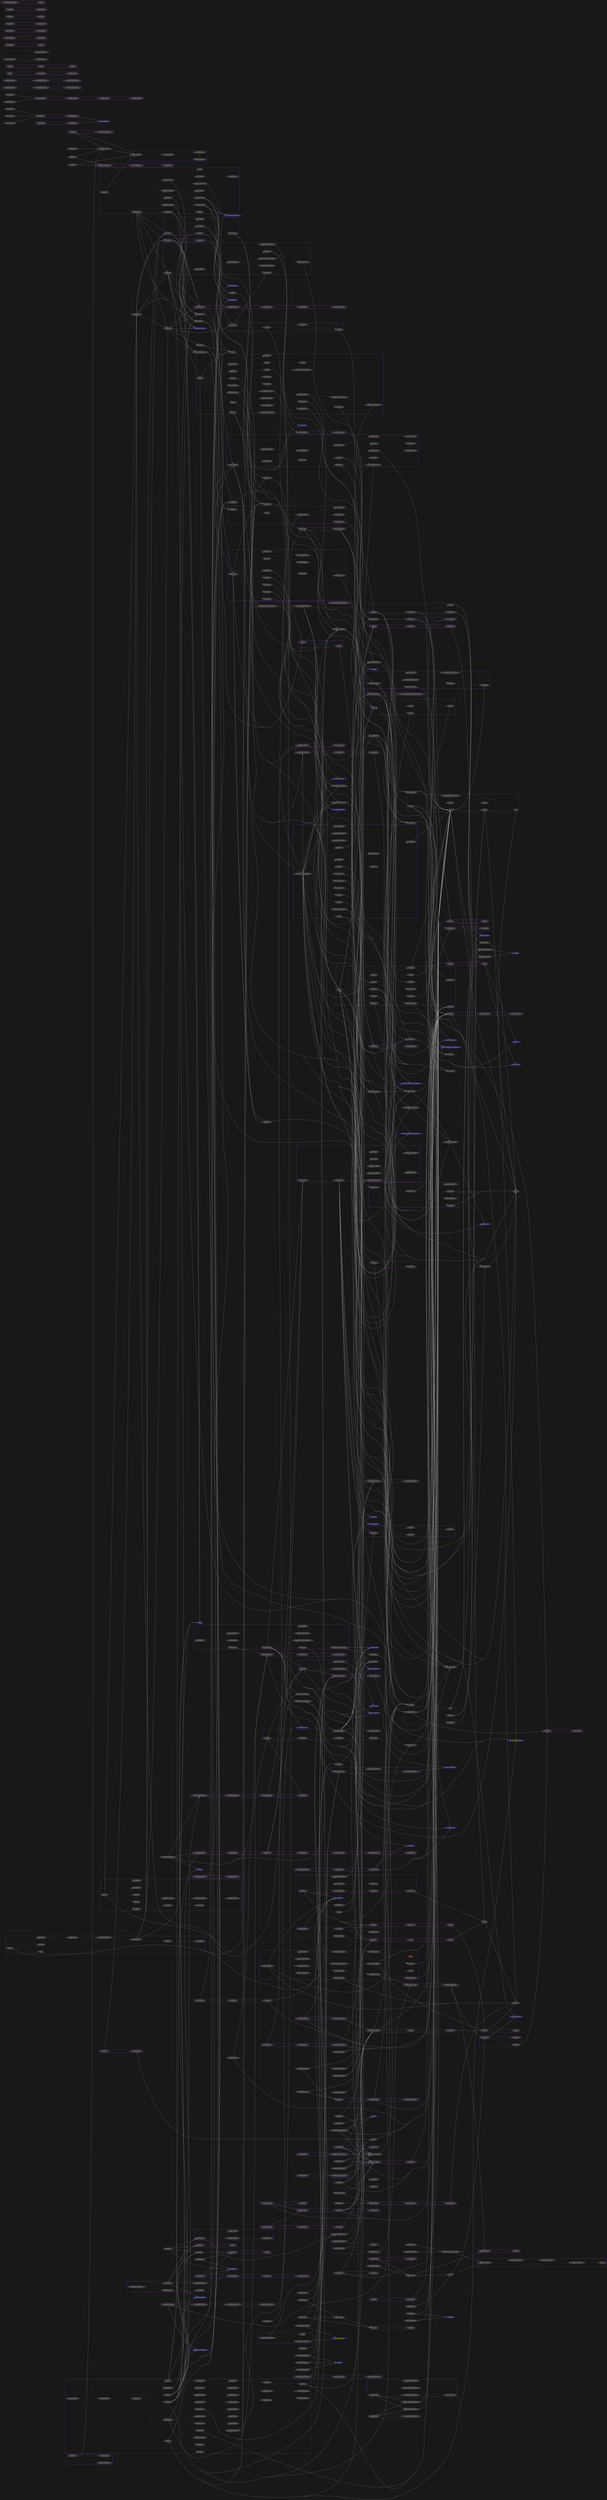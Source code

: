 digraph Grammar {

rankdir=LR
concentrate=true
pencolor=darkorchid4
penwidth=3
ranksep=3
nodesep=1
compound=true

bgcolor="#181818"

node [
  fontcolor = "#e6e6e6"
  style = filled
  color = "#e6e6e6"
  fillcolor = "#333333"
]

edge [
  color = "#e6e6e6"
  fontcolor = "#e6e6e6"
]

opt_utility_option_list -> utility_option_list
CallStmt -> func_application
CreateRoleStmt -> OptRoleList
AlterOptRoleList -> AlterOptRoleElem
CreateOptRoleElem -> AlterOptRoleElem
CreateUserStmt -> OptRoleList
AlterRoleSetStmt -> SetResetClause
CreateGroupStmt -> OptRoleList
AlterGroupStmt -> add_drop
VariableSetStmt -> set_rest
set_rest -> transaction_mode_list
set_rest -> set_rest_more
set_rest_more -> document_or_content
zone_value -> opt_interval
SetResetClause -> set_rest
SetResetClause -> VariableResetStmt
FunctionSetResetClause -> set_rest_more
FunctionSetResetClause -> VariableResetStmt
CheckPointStmt -> opt_utility_option_list
partition_cmd -> PartitionBoundSpec
alter_table_cmd -> columnDef
alter_table_cmd -> alter_column_default
alter_table_cmd -> a_expr
alter_table_cmd -> set_statistics_value
alter_table_cmd -> reloptions
alter_table_cmd -> column_storage
alter_table_cmd -> column_compression
alter_table_cmd -> generated_when
alter_table_cmd -> OptParenthesizedSeqOptList
alter_table_cmd -> opt_set_data
alter_table_cmd -> Typename
alter_table_cmd -> opt_collate_clause
alter_table_cmd -> alter_generic_options
alter_table_cmd -> TableConstraint
alter_table_cmd -> ConstraintAttributeSpec
alter_column_default -> a_expr
alter_using -> a_expr
opt_reloptions -> reloptions
reloption_elem -> def_arg
alter_identity_column_option -> SeqOptElem
alter_identity_column_option -> generated_when
PartitionBoundSpec -> expr_list
alter_type_cmd -> TableFuncElement
alter_type_cmd -> opt_set_data
alter_type_cmd -> Typename
alter_type_cmd -> opt_collate_clause
CopyStmt -> where_clause
CopyStmt -> PreparableStmt
CreateStmt -> OptTemp
CreateStmt -> OptTableElementList
CreateStmt -> OptInherit
CreateStmt -> table_access_method_clause
CreateStmt -> OptWith
CreateStmt -> OnCommitOption
CreateStmt -> OptTableSpace
CreateStmt -> OptTypedTableElementList
CreateStmt -> PartitionBoundSpec
TableElement -> columnDef
TableElement -> TableConstraint
TypedTableElement -> TableConstraint
columnDef -> Typename
columnDef -> create_generic_options
columnDef -> ColQualList
columnOptions -> ColQualList
opt_column_compression -> column_compression
opt_column_storage -> column_storage
ColConstraintElem -> opt_unique_null_treatment
ColConstraintElem -> opt_definition
ColConstraintElem -> OptConsTableSpace
ColConstraintElem -> a_expr
ColConstraintElem -> b_expr
ColConstraintElem -> generated_when
ColConstraintElem -> OptParenthesizedSeqOptList
ColConstraintElem -> key_match
ColConstraintElem -> key_actions
ConstraintElem -> a_expr
ConstraintElem -> ConstraintAttributeSpec
ConstraintElem -> opt_unique_null_treatment
ConstraintElem -> opt_definition
ConstraintElem -> OptConsTableSpace
ConstraintElem -> access_method_clause
ConstraintElem -> OptWhereClause
ConstraintElem -> key_match
ConstraintElem -> key_actions
DomainConstraintElem -> a_expr
DomainConstraintElem -> ConstraintAttributeSpec
ExclusionConstraintElem -> index_elem
OptWhereClause -> a_expr
part_elem -> opt_collate
part_elem -> func_expr_windowless
part_elem -> a_expr
OptWith -> reloptions
CreateStatsStmt -> from_list
stats_param -> func_expr_windowless
stats_param -> a_expr
AlterStatsStmt -> set_statistics_value
CreateAsStmt -> OptTemp
CreateAsStmt -> SelectStmt
create_as_target -> table_access_method_clause
create_as_target -> OptWith
create_as_target -> OnCommitOption
create_as_target -> OptTableSpace
CreateMatViewStmt -> SelectStmt
create_mv_target -> table_access_method_clause
create_mv_target -> opt_reloptions
create_mv_target -> OptTableSpace
CreateSeqStmt -> OptTemp
AlterSeqStmt -> SeqOptList
OptSeqOptList -> SeqOptList
OptParenthesizedSeqOptList -> SeqOptList
SeqOptList -> SeqOptElem
SeqOptElem -> SimpleTypename
CreatePLangStmt -> opt_or_replace
CreateTableSpaceStmt -> opt_reloptions
AlterExtensionContentsStmt -> add_drop
AlterExtensionContentsStmt -> aggregate_with_argtypes
AlterExtensionContentsStmt -> Typename
AlterExtensionContentsStmt -> function_with_argtypes
AlterExtensionContentsStmt -> operator_with_argtypes
CreateFdwStmt -> opt_fdw_options
CreateFdwStmt -> create_generic_options
opt_fdw_options -> fdw_options
AlterFdwStmt -> opt_fdw_options
AlterFdwStmt -> alter_generic_options
AlterFdwStmt -> fdw_options
generic_option_list -> generic_option_elem
alter_generic_option_elem -> generic_option_elem
CreateForeignServerStmt -> create_generic_options
opt_foreign_server_version -> foreign_server_version
AlterForeignServerStmt -> foreign_server_version
AlterForeignServerStmt -> alter_generic_options
CreateForeignTableStmt -> OptTableElementList
CreateForeignTableStmt -> OptInherit
CreateForeignTableStmt -> create_generic_options
CreateForeignTableStmt -> OptTypedTableElementList
CreateForeignTableStmt -> PartitionBoundSpec
ImportForeignSchemaStmt -> create_generic_options
CreateUserMappingStmt -> auth_ident
CreateUserMappingStmt -> create_generic_options
DropUserMappingStmt -> auth_ident
AlterUserMappingStmt -> auth_ident
AlterUserMappingStmt -> alter_generic_options
CreatePolicyStmt -> RowSecurityOptionalExpr
CreatePolicyStmt -> RowSecurityOptionalWithCheck
AlterPolicyStmt -> RowSecurityOptionalExpr
AlterPolicyStmt -> RowSecurityOptionalWithCheck
RowSecurityOptionalExpr -> a_expr
RowSecurityOptionalWithCheck -> a_expr
CreateTrigStmt -> opt_or_replace
CreateTrigStmt -> FUNCTION_or_PROCEDURE
CreateTrigStmt -> func_name
CreateTrigStmt -> ConstraintAttributeSpec
TriggerWhen -> a_expr
CreateEventTrigStmt -> FUNCTION_or_PROCEDURE
CreateEventTrigStmt -> func_name
CreateAssertionStmt -> a_expr
CreateAssertionStmt -> ConstraintAttributeSpec
DefineStmt -> opt_or_replace
DefineStmt -> func_name
DefineStmt -> aggr_args
DefineStmt -> definition
def_elem -> def_arg
def_arg -> func_type
old_aggr_elem -> def_arg
CreateOpClassStmt -> Typename
CreateOpClassStmt -> opclass_item_list
opclass_item -> operator_with_argtypes
opclass_item -> function_with_argtypes
opclass_item -> type_list
opclass_item -> Typename
AlterOpFamilyStmt -> opclass_item_list
opclass_drop -> type_list
type_name_list -> Typename
CommentStmt -> Typename
CommentStmt -> aggregate_with_argtypes
CommentStmt -> function_with_argtypes
CommentStmt -> operator_with_argtypes
SecLabelStmt -> Typename
SecLabelStmt -> aggregate_with_argtypes
SecLabelStmt -> function_with_argtypes
GrantStmt -> privileges
GrantStmt -> privilege_target
GrantStmt -> grantee_list
GrantStmt -> opt_grant_grant_option
GrantStmt -> opt_granted_by
RevokeStmt -> privileges
RevokeStmt -> privilege_target
RevokeStmt -> grantee_list
RevokeStmt -> opt_granted_by
privileges -> privilege_list
privilege_target -> function_with_argtypes_list
GrantRoleStmt -> privilege_list
GrantRoleStmt -> opt_granted_by
RevokeRoleStmt -> privilege_list
RevokeRoleStmt -> opt_granted_by
DefACLAction -> privileges
DefACLAction -> grantee_list
DefACLAction -> opt_grant_grant_option
IndexStmt -> access_method_clause
IndexStmt -> index_params
IndexStmt -> opt_unique_null_treatment
IndexStmt -> opt_reloptions
IndexStmt -> OptTableSpace
IndexStmt -> where_clause
index_params -> index_elem
index_elem_options -> opt_collate
index_elem_options -> opt_asc_desc
index_elem_options -> opt_nulls_order
index_elem_options -> reloptions
index_elem -> func_expr_windowless
index_elem -> a_expr
index_including_params -> index_elem
CreateFunctionStmt -> opt_or_replace
CreateFunctionStmt -> func_name
CreateFunctionStmt -> func_type
func_args_list -> func_arg
function_with_argtypes_list -> function_with_argtypes
function_with_argtypes -> func_name
function_with_argtypes -> indirection
func_arg -> func_type
func_type -> Typename
func_arg_with_default -> func_arg
func_arg_with_default -> a_expr
aggr_arg -> func_arg
aggregate_with_argtypes -> func_name
aggregate_with_argtypes -> aggr_args
aggregate_with_argtypes_list -> aggregate_with_argtypes
createfunc_opt_item -> common_func_opt_item
ReturnStmt -> a_expr
transform_type_list -> Typename
opt_definition -> definition
table_func_column -> func_type
AlterFunctionStmt -> function_with_argtypes
alterfunc_opt_list -> common_func_opt_item
RemoveFuncStmt -> function_with_argtypes_list
oper_argtypes -> Typename
operator_with_argtypes_list -> operator_with_argtypes
CreateCastStmt -> Typename
CreateCastStmt -> function_with_argtypes
DropCastStmt -> opt_if_exists
DropCastStmt -> Typename
CreateTransformStmt -> opt_or_replace
CreateTransformStmt -> Typename
transform_element_list -> function_with_argtypes
DropTransformStmt -> opt_if_exists
DropTransformStmt -> Typename
ReindexStmt -> opt_utility_option_list
AlterTblSpcStmt -> reloptions
RenameStmt -> aggregate_with_argtypes
RenameStmt -> function_with_argtypes
AlterObjectDependsStmt -> function_with_argtypes
AlterObjectSchemaStmt -> aggregate_with_argtypes
AlterObjectSchemaStmt -> function_with_argtypes
AlterObjectSchemaStmt -> operator_with_argtypes
AlterOperatorStmt -> operator_with_argtypes
AlterOperatorStmt -> operator_def_list
operator_def_arg -> func_type
AlterTypeStmt -> operator_def_list
AlterOwnerStmt -> aggregate_with_argtypes
AlterOwnerStmt -> function_with_argtypes
AlterOwnerStmt -> operator_with_argtypes
CreatePublicationStmt -> opt_definition
CreatePublicationStmt -> pub_obj_list
PublicationObjSpec -> OptWhereClause
PublicationObjSpec -> indirection
AlterPublicationStmt -> definition
AlterPublicationStmt -> pub_obj_list
CreateSubscriptionStmt -> opt_definition
AlterSubscriptionStmt -> definition
AlterSubscriptionStmt -> opt_definition
RuleStmt -> opt_or_replace
RuleStmt -> where_clause
RuleActionStmt -> SelectStmt
RuleActionStmt -> InsertStmt
RuleActionStmt -> UpdateStmt
RuleActionStmt -> DeleteStmt
TransactionStmt -> transaction_mode_list_or_empty
TransactionStmtLegacy -> transaction_mode_list_or_empty
transaction_mode_list_or_empty -> transaction_mode_list
ViewStmt -> OptTemp
ViewStmt -> opt_reloptions
ViewStmt -> SelectStmt
CreatedbStmt -> createdb_opt_list
AlterDatabaseStmt -> createdb_opt_list
AlterDatabaseSetStmt -> SetResetClause
CreateDomainStmt -> Typename
CreateDomainStmt -> ColQualList
AlterDomainStmt -> alter_column_default
AlterTSDictionaryStmt -> definition
ClusterStmt -> utility_option_list
ClusterStmt -> opt_utility_option_list
VacuumStmt -> opt_vacuum_relation_list
VacuumStmt -> utility_option_list
AnalyzeStmt -> opt_utility_option_list
AnalyzeStmt -> opt_vacuum_relation_list
ExplainStmt -> utility_option_list
ExplainableStmt -> SelectStmt
ExplainableStmt -> InsertStmt
ExplainableStmt -> UpdateStmt
ExplainableStmt -> DeleteStmt
ExplainableStmt -> MergeStmt
PrepareStmt -> PreparableStmt
prep_type_clause -> type_list
PreparableStmt -> SelectStmt
PreparableStmt -> InsertStmt
PreparableStmt -> UpdateStmt
PreparableStmt -> DeleteStmt
PreparableStmt -> MergeStmt
ExecuteStmt -> OptTemp
execute_param_clause -> expr_list
InsertStmt -> opt_with_clause
InsertStmt -> returning_clause
insert_rest -> SelectStmt
insert_rest -> override_kind
insert_rest -> insert_column_list
insert_column_item -> opt_indirection
opt_on_conflict -> set_clause_list
opt_on_conflict -> where_clause
opt_conf_expr -> index_params
opt_conf_expr -> where_clause
returning_clause -> target_list
DeleteStmt -> opt_with_clause
DeleteStmt -> relation_expr_opt_alias
DeleteStmt -> where_or_current_clause
DeleteStmt -> returning_clause
using_clause -> from_list
UpdateStmt -> opt_with_clause
UpdateStmt -> relation_expr_opt_alias
UpdateStmt -> set_clause_list
UpdateStmt -> from_clause
UpdateStmt -> where_or_current_clause
UpdateStmt -> returning_clause
set_clause -> a_expr
set_target -> opt_indirection
MergeStmt -> opt_with_clause
MergeStmt -> relation_expr_opt_alias
MergeStmt -> table_ref
MergeStmt -> a_expr
MergeStmt -> returning_clause
opt_merge_when_condition -> a_expr
merge_update -> set_clause_list
merge_insert -> override_kind
merge_insert -> insert_column_list
merge_values_clause -> expr_list
DeclareCursorStmt -> SelectStmt
SelectStmt -> select_no_parens
SelectStmt -> select_with_parens
select_with_parens -> select_no_parens
select_no_parens -> simple_select
select_no_parens -> select_clause
select_no_parens -> sort_clause
select_no_parens -> opt_sort_clause
select_no_parens -> with_clause
select_clause -> simple_select
select_clause -> select_with_parens
simple_select -> from_clause
simple_select -> where_clause
simple_select -> target_list
simple_select -> select_clause
common_table_expr -> PreparableStmt
opt_cycle_clause -> AexprConst
opt_with_clause -> with_clause
distinct_clause -> expr_list
opt_sort_clause -> sort_clause
sort_clause -> sortby_list
sortby -> a_expr
sortby -> opt_nulls_order
sortby -> opt_asc_desc
limit_clause -> a_expr
offset_clause -> a_expr
select_limit_value -> a_expr
select_fetch_first_value -> c_expr
group_clause -> group_by_list
group_by_item -> a_expr
rollup_clause -> expr_list
cube_clause -> expr_list
having_clause -> a_expr
values_clause -> expr_list
from_clause -> from_list
from_list -> table_ref
table_ref -> select_with_parens
func_alias_clause -> TableFuncElementList
join_qual -> a_expr
tablesample_clause -> func_name
tablesample_clause -> expr_list
opt_repeatable_clause -> a_expr
func_table -> func_expr_windowless
rowsfrom_item -> func_expr_windowless
opt_col_def_list -> TableFuncElementList
where_clause -> a_expr
where_or_current_clause -> a_expr
OptTableFuncElementList -> TableFuncElementList
TableFuncElementList -> TableFuncElement
TableFuncElement -> Typename
TableFuncElement -> opt_collate_clause
xmltable -> c_expr
xmltable -> xmlexists_argument
xmltable_column_el -> Typename
xmltable_column_option_el -> b_expr
xml_namespace_el -> b_expr
json_table -> json_value_expr
json_table -> a_expr
json_table -> json_passing_clause_opt
json_table -> json_table_column_definition_list
json_table -> json_on_error_clause_opt
json_table_column_definition -> Typename
json_table_column_definition -> json_wrapper_behavior
json_table_column_definition -> json_quotes_clause_opt
json_table_column_definition -> json_behavior_clause_opt
json_table_column_definition -> json_format_clause
json_table_column_definition -> json_on_error_clause_opt
Typename -> SimpleTypename
SimpleTypename -> Numeric
SimpleTypename -> ConstDatetime
SimpleTypename -> opt_interval
ConstTypename -> Numeric
ConstTypename -> ConstDatetime
GenericType -> opt_type_modifiers
opt_type_modifiers -> expr_list
Numeric -> opt_type_modifiers
Bit -> BitWithLength
Bit -> BitWithoutLength
ConstBit -> BitWithLength
ConstBit -> BitWithoutLength
BitWithLength -> expr_list
Character -> CharacterWithLength
Character -> CharacterWithoutLength
ConstCharacter -> CharacterWithLength
ConstCharacter -> CharacterWithoutLength
CharacterWithLength -> character
CharacterWithoutLength -> character
a_expr_1 -> Typename
a_expr_1 -> b_expr
a_expr_1 -> select_with_parens
a_expr_1 -> expr_list
a_expr_1 -> unicode_normal_form
a_expr_1 -> json_key_uniqueness_constraint_opt
a_expr_2 -> c_expr
a_expr_2 -> opt_unique_null_treatment
a_expr_2 -> select_with_parens
b_expr_1 -> Typename
b_expr_2 -> c_expr
c_expr -> AexprConst
c_expr -> opt_indirection
c_expr -> a_expr
c_expr -> select_with_parens
c_expr -> indirection
c_expr -> array_expr
c_expr -> expr_list
func_application -> func_name
func_application -> func_arg_list
func_application -> opt_sort_clause
func_application -> func_arg_expr
func_expr -> func_application
func_expr -> json_aggregate_func
func_expr -> func_expr_common_subexpr
func_expr_windowless -> func_application
func_expr_windowless -> func_expr_common_subexpr
func_expr_windowless -> json_aggregate_func
func_expr_common_subexpr -> a_expr
func_expr_common_subexpr -> Typename
func_expr_common_subexpr -> unicode_normal_form
func_expr_common_subexpr -> expr_list
func_expr_common_subexpr -> c_expr
func_expr_common_subexpr -> xmlexists_argument
func_expr_common_subexpr -> document_or_content
func_expr_common_subexpr -> SimpleTypename
func_expr_common_subexpr -> func_arg_list
func_expr_common_subexpr -> json_object_constructor_null_clause_opt
func_expr_common_subexpr -> json_key_uniqueness_constraint_opt
func_expr_common_subexpr -> json_returning_clause_opt
func_expr_common_subexpr -> json_array_constructor_null_clause_opt
func_expr_common_subexpr -> select_no_parens
func_expr_common_subexpr -> json_format_clause_opt
func_expr_common_subexpr -> json_value_expr
func_expr_common_subexpr -> json_passing_clause_opt
func_expr_common_subexpr -> json_wrapper_behavior
func_expr_common_subexpr -> json_quotes_clause_opt
func_expr_common_subexpr -> json_behavior_clause_opt
func_expr_common_subexpr -> json_on_error_clause_opt
xml_root_version -> a_expr
xml_attribute_el -> a_expr
xmlexists_argument -> c_expr
within_group_clause -> sort_clause
filter_clause -> a_expr
window_definition -> window_specification
over_clause -> window_specification
window_specification -> opt_sort_clause
opt_partition_clause -> expr_list
frame_bound -> a_expr
row -> expr_list
explicit_row -> expr_list
implicit_row -> expr_list
implicit_row -> a_expr
expr_list -> a_expr
func_arg_list -> func_arg_expr
func_arg_expr -> a_expr
func_arg_list_opt -> func_arg_list
type_list -> Typename
array_expr -> expr_list
extract_list -> a_expr
overlay_list -> a_expr
position_list -> b_expr
substr_list -> a_expr
trim_list -> a_expr
trim_list -> expr_list
when_clause -> a_expr
case_default -> a_expr
case_arg -> a_expr
columnref -> indirection
indirection_el -> a_expr
opt_slice_bound -> a_expr
indirection -> indirection_el
opt_indirection -> indirection_el
json_argument -> json_value_expr
json_behavior -> a_expr
json_behavior_clause_opt -> json_behavior
json_on_error_clause_opt -> json_behavior
json_value_expr -> a_expr
json_value_expr -> json_format_clause_opt
json_format_clause_opt -> json_format_clause
json_returning_clause_opt -> Typename
json_returning_clause_opt -> json_format_clause_opt
json_name_and_value_list -> json_name_and_value
json_name_and_value -> c_expr
json_name_and_value -> json_value_expr
json_name_and_value -> a_expr
json_value_expr_list -> json_value_expr
json_aggregate_func -> json_name_and_value
json_aggregate_func -> json_object_constructor_null_clause_opt
json_aggregate_func -> json_key_uniqueness_constraint_opt
json_aggregate_func -> json_returning_clause_opt
json_aggregate_func -> json_value_expr
json_aggregate_func -> json_array_constructor_null_clause_opt
json_array_aggregate_order_by_clause_opt -> sortby_list
opt_target_list -> target_list
target_el -> a_expr
func_name -> indirection
AexprConst -> func_name
AexprConst -> func_arg_list
AexprConst -> opt_sort_clause
AexprConst -> opt_interval

// subgraphs
edge [style=dotted]

subgraph cluster_utility_option_list {
  utility_option_list -> utility_option_elem
  utility_option_elem -> utility_option_name
  utility_option_elem -> utility_option_arg
}

subgraph cluster_AlterRoleStmt {
  AlterRoleStmt -> AlterOptRoleList
}

subgraph cluster_OptRoleList {
  OptRoleList -> CreateOptRoleElem
}

subgraph cluster_CreateSchemaStmt {
  CreateSchemaStmt -> OptSchemaEltList
  OptSchemaEltList -> schema_stmt
  schema_stmt -> CreateStmt
  schema_stmt -> IndexStmt
  schema_stmt -> CreateSeqStmt
  schema_stmt -> CreateTrigStmt
  schema_stmt -> GrantStmt
  schema_stmt -> ViewStmt
  CreateStmt -> OptPartitionSpec
  OptPartitionSpec -> PartitionSpec
  PartitionSpec -> part_params
  part_params -> part_elem
  CreateSeqStmt -> OptSeqOptList
  CreateTrigStmt -> TriggerActionTime
  CreateTrigStmt -> TriggerEvents
  CreateTrigStmt -> TriggerReferencing
  CreateTrigStmt -> TriggerForSpec
  CreateTrigStmt -> TriggerWhen
  CreateTrigStmt -> TriggerFuncArgs
  CreateTrigStmt -> OptConstrFromTable
  TriggerEvents -> TriggerOneEvent
  TriggerReferencing -> TriggerTransitions
  TriggerTransitions -> TriggerTransition
  TriggerTransition -> TransitionOldOrNew
  TriggerTransition -> TransitionRowOrTable
  TriggerForSpec -> TriggerForOptEach
  TriggerForSpec -> TriggerForType
  TriggerFuncArgs -> TriggerFuncArgs_1
  TriggerFuncArgs -> TriggerFuncArgs_2
  TriggerFuncArgs_1 -> TriggerFuncArg
  TriggerFuncArgs_2 -> TriggerFuncArg
  IndexStmt -> opt_include
  opt_include -> index_including_params
  ViewStmt -> opt_check_option
}

subgraph cluster_set_rest_more {
  set_rest_more -> zone_value
  set_rest_more -> opt_encoding
}

subgraph cluster_common_func_opt_item {
  common_func_opt_item -> FunctionSetResetClause
}

subgraph cluster_AlterTableStmt {
  AlterTableStmt -> alter_table_cmds
  AlterTableStmt -> partition_cmd
  AlterTableStmt -> index_partition_cmd
  alter_table_cmds -> alter_table_cmd
  alter_table_cmd -> alter_using
  alter_table_cmd -> alter_identity_column_option_list
  alter_table_cmd -> set_access_method_name
  alter_table_cmd -> replica_identity
  alter_identity_column_option_list -> alter_identity_column_option
}

subgraph cluster_reloptions {
  reloptions -> reloption_list
  reloption_list -> reloption_elem
}

subgraph cluster_PartitionBoundSpec {
  PartitionBoundSpec -> hash_partbound
  hash_partbound -> hash_partbound_elem
}

subgraph cluster_AlterCompositeTypeStmt {
  AlterCompositeTypeStmt -> alter_type_cmds
  alter_type_cmds -> alter_type_cmd
}

subgraph cluster_CopyStmt {
  CopyStmt -> opt_binary
  CopyStmt -> copy_from
  CopyStmt -> copy_file_name
  CopyStmt -> copy_delimiter
  CopyStmt -> copy_options
  copy_options -> copy_opt_list
  copy_options -> copy_generic_opt_list
  copy_opt_list -> copy_opt_item
  copy_generic_opt_list -> copy_generic_opt_elem
  copy_generic_opt_elem -> copy_generic_opt_arg
}

subgraph cluster_OptTableElementList {
  OptTableElementList -> TableElementList
  TableElementList -> TableElement
  TableElement -> TableLikeClause
  TableLikeClause -> TableLikeOptionList
  TableLikeOptionList -> TableLikeOptionList_1
  TableLikeOptionList_1 -> TableLikeOption
}

subgraph cluster_OptTypedTableElementList {
  OptTypedTableElementList -> TypedTableElementList
  TypedTableElementList -> TypedTableElement
  TypedTableElement -> columnOptions
}

subgraph cluster_columnDef {
  columnDef -> opt_column_compression
  columnDef -> opt_column_storage
}

subgraph cluster_ColQualList {
  ColQualList -> ColConstraint
  ColConstraint -> ColConstraintElem
  ColConstraint -> ConstraintAttr
  ColConstraintElem -> opt_no_inherit
  ColConstraintElem -> opt_virtual_or_stored
}

subgraph cluster_TableConstraint {
  TableConstraint -> ConstraintElem
  ConstraintElem -> opt_column_and_period_list
  ConstraintElem -> ExclusionConstraintList
  ConstraintElem -> opt_without_overlaps
  ConstraintElem -> opt_c_include
  ConstraintElem -> ExistingIndex
  ConstraintElem -> optionalPeriodName
  opt_column_and_period_list -> optionalPeriodName
  ExclusionConstraintList -> ExclusionConstraintElem
}

subgraph cluster_AlterDomainStmt {
  DomainConstraint -> DomainConstraintElem
  AlterDomainStmt -> DomainConstraint
}

subgraph cluster_key_actions {
  key_actions -> key_update
  key_actions -> key_delete
  key_update -> key_action
  key_delete -> key_action
}

subgraph cluster_CreateStatsStmt {
  CreateStatsStmt -> stats_params
  stats_params -> stats_param
}

subgraph cluster_ExplainStmt {
  CreateAsStmt -> create_as_target
  CreateAsStmt -> opt_with_data
  CreateMatViewStmt -> OptNoLog
  CreateMatViewStmt -> create_mv_target
  CreateMatViewStmt -> opt_with_data
  RefreshMatViewStmt -> opt_with_data
  ExplainStmt -> ExplainableStmt
  ExplainableStmt -> DeclareCursorStmt
  ExplainableStmt -> CreateAsStmt
  ExplainableStmt -> CreateMatViewStmt
  ExplainableStmt -> RefreshMatViewStmt
  ExplainableStmt -> ExecuteStmt
  ExecuteStmt -> execute_param_clause
  ExecuteStmt -> create_as_target
  ExecuteStmt -> opt_with_data
  DeclareCursorStmt -> cursor_options
  DeclareCursorStmt -> opt_hold
  cursor_options -> cursor_options_1
}

subgraph cluster_CreatePLangStmt {
  CreatePLangStmt -> opt_inline_handler
  CreatePLangStmt -> opt_validator
  opt_validator -> validator_clause
}

subgraph cluster_CreateExtensionStmt {
  CreateExtensionStmt -> create_extension_opt_list
  create_extension_opt_list -> create_extension_opt_item
}

subgraph cluster_AlterExtensionStmt {
  AlterExtensionStmt -> alter_extension_opt_list
  alter_extension_opt_list -> alter_extension_opt_item
}

subgraph cluster_create_generic_options {
  create_generic_options -> generic_option_list
}

subgraph cluster_alter_generic_options {
  alter_generic_options -> alter_generic_option_list
  alter_generic_option_list -> alter_generic_option_elem
}

subgraph cluster_CreateForeignServerStmt {
  CreateForeignServerStmt -> opt_foreign_server_version
  CreateForeignServerStmt -> opt_type
}

subgraph cluster_ImportForeignSchemaStmt {
  ImportForeignSchemaStmt -> import_qualification
  import_qualification -> import_qualification_type
}

subgraph cluster_CreatePolicyStmt {
  CreatePolicyStmt -> RowSecurityDefaultForCmd
  CreatePolicyStmt -> RowSecurityDefaultPermissive
  CreatePolicyStmt -> RowSecurityDefaultToRole
  RowSecurityDefaultForCmd -> row_security_cmd
}

subgraph cluster_CreateEventTrigStmt {
  CreateEventTrigStmt -> event_trigger_when_list
  event_trigger_when_list -> event_trigger_when_item
  event_trigger_when_item -> event_trigger_value_list
}

subgraph cluster_definition {
  definition -> def_list
  def_list -> def_elem
}

subgraph cluster_DefineStmt {
  DefineStmt -> old_aggr_definition
  DefineStmt -> opt_enum_val_list
  DefineStmt -> OptTableFuncElementList
  old_aggr_definition -> old_aggr_list
  old_aggr_list -> old_aggr_elem
  opt_enum_val_list -> enum_val_list
}

subgraph cluster_opclass_item_list {
  opclass_item_list -> opclass_item
  opclass_item -> opclass_purpose
}

subgraph cluster_AlterOpFamilyStmt {
  AlterOpFamilyStmt -> opclass_drop_list
  opclass_drop_list -> opclass_drop
}

subgraph cluster_DropStmt {
  DropStmt -> type_name_list
}

subgraph cluster_privilege_target {
  parameter_name_list -> parameter_name
  privilege_target -> NumericOnly_list
  privilege_target -> parameter_name_list
}

subgraph cluster_GrantRoleStmt {
  GrantRoleStmt -> grant_role_opt_list
  grant_role_opt_list -> grant_role_opt
  grant_role_opt -> grant_role_opt_value
}

subgraph cluster_AlterDefaultPrivilegesStmt {
  AlterDefaultPrivilegesStmt -> DefACLOptionList
  AlterDefaultPrivilegesStmt -> DefACLAction
  DefACLOptionList -> DefACLOption
  DefACLAction -> defacl_privilege_target
}

subgraph cluster_index_elem {
  index_elem -> index_elem_options
}

subgraph cluster_function_with_argtypes {
  func_args -> func_args_list
  function_with_argtypes -> func_args
}

subgraph cluster_CreateFunctionStmt {
  CreateFunctionStmt -> func_args_with_defaults
  CreateFunctionStmt -> opt_createfunc_opt_list
  CreateFunctionStmt -> opt_routine_body
  CreateFunctionStmt -> table_func_column_list
  func_args_with_defaults -> func_args_with_defaults_list
  func_args_with_defaults_list -> func_arg_with_default
  opt_createfunc_opt_list -> createfunc_opt_list
  createfunc_opt_list -> createfunc_opt_item
  createfunc_opt_item -> func_as
  createfunc_opt_item -> transform_type_list
  opt_routine_body -> ReturnStmt
  opt_routine_body -> routine_body_stmt_list
  routine_body_stmt_list -> routine_body_stmt
  routine_body_stmt -> {stmt [color=red penwidth=3]}
  routine_body_stmt -> ReturnStmt
  table_func_column_list -> table_func_column
}

subgraph cluster_aggr_args {
  aggr_args -> aggr_args_list
  aggr_args_list -> aggr_arg
}

subgraph cluster_RemoveAggrStmt {
  RemoveAggrStmt -> aggregate_with_argtypes_list
}

subgraph cluster_AlterFunctionStmt {
  AlterFunctionStmt -> alterfunc_opt_list
  AlterFunctionStmt -> opt_restrict
}

subgraph cluster_operator_with_argtypes {
  operator_with_argtypes -> oper_argtypes
}

subgraph cluster_RemoveOperStmt {
  RemoveOperStmt -> operator_with_argtypes_list
}

subgraph cluster_DoStmt {
  DoStmt -> dostmt_opt_list
  dostmt_opt_list -> dostmt_opt_item
}

subgraph cluster_CreateTransformStmt {
  CreateTransformStmt -> transform_element_list
}

subgraph cluster_operator_def_list {
  operator_def_list -> operator_def_elem
  operator_def_elem -> operator_def_arg
}

subgraph cluster_pub_obj_list {
  PublicationObjSpec -> extended_relation_expr
  pub_obj_list -> PublicationObjSpec
}

subgraph cluster_RuleStmt {
  RuleStmt -> event
  RuleStmt -> opt_instead
  RuleStmt -> RuleActionList
  RuleActionList -> RuleActionStmt
  RuleActionList -> RuleActionMulti
  RuleActionMulti -> RuleActionStmtOrEmpty
  RuleActionStmt -> NotifyStmt
  RuleActionStmtOrEmpty -> RuleActionStmt
  NotifyStmt -> notify_payload
}

subgraph cluster_transaction_mode_list {
  transaction_mode_item -> iso_level
  transaction_mode_list -> transaction_mode_item
  transaction_mode_list -> transaction_mode_list_2
  transaction_mode_list_1 -> transaction_mode_item
  transaction_mode_list_2 -> transaction_mode_list_1
}

subgraph cluster_createdb_opt_list {
  createdb_opt_list -> createdb_opt_items
  createdb_opt_items -> createdb_opt_item
  createdb_opt_item -> createdb_opt_name
}

subgraph cluster_opt_vacuum_relation_list {
  vacuum_relation_list -> vacuum_relation
  opt_vacuum_relation_list -> vacuum_relation_list
}

subgraph cluster_PrepareStmt {
  PrepareStmt -> prep_type_clause
}

subgraph cluster_InsertStmt {
  InsertStmt -> insert_rest
  InsertStmt -> opt_on_conflict
  InsertStmt -> insert_target
  opt_on_conflict -> opt_conf_expr
}

subgraph cluster_insert_column_list {
  insert_column_list -> insert_column_item
}

subgraph cluster_returning_clause {
  returning_clause -> returning_with_clause
  returning_with_clause -> returning_options
  returning_options -> returning_option
  returning_option -> returning_option_kind
}

subgraph cluster_DeleteStmt {
  DeleteStmt -> using_clause
}

subgraph cluster_LockStmt {
  LockStmt -> opt_lock
  opt_lock -> lock_type
}

subgraph cluster_set_clause_list {
  set_clause_list -> set_clause
  set_clause -> set_target
  set_clause -> set_target_list
  set_target_list -> set_target
}

subgraph cluster_MergeStmt {
  MergeStmt -> merge_when_list
  merge_when_list -> merge_when_clause
  merge_when_clause -> merge_when_tgt_matched
  merge_when_clause -> opt_merge_when_condition
  merge_when_clause -> merge_update
  merge_when_clause -> merge_when_tgt_not_matched
  merge_when_clause -> merge_insert
  merge_insert -> merge_values_clause
}

subgraph cluster_with_clause {
  with_clause -> cte_list
  cte_list -> common_table_expr
  common_table_expr -> opt_materialized
  common_table_expr -> opt_search_clause
  common_table_expr -> opt_cycle_clause
}

subgraph cluster_simple_select {
  simple_select -> into_clause
  simple_select -> distinct_clause
  simple_select -> group_clause
  simple_select -> having_clause
  simple_select -> values_clause
  simple_select -> window_clause
  simple_select -> opt_target_list
  simple_select -> set_quantifier
  into_clause -> OptTempTableName
  group_clause -> set_quantifier
  window_clause -> window_definition_list
  window_definition_list -> window_definition
}

subgraph cluster_sortby_list {
  sortby_list -> sortby
}

subgraph cluster_select_no_parens {
  select_no_parens -> for_locking_clause
  select_no_parens -> opt_select_limit
  select_no_parens -> select_limit
  select_no_parens -> opt_for_locking_clause
  select_limit -> limit_clause
  select_limit -> offset_clause
  opt_select_limit -> select_limit
  limit_clause -> select_limit_value
  limit_clause -> first_or_next
  limit_clause -> select_fetch_first_value
  limit_clause -> row_or_rows
  offset_clause -> select_fetch_first_value
  offset_clause -> row_or_rows
  for_locking_clause -> for_locking_items
  opt_for_locking_clause -> for_locking_clause
  for_locking_items -> for_locking_item
  for_locking_item -> for_locking_strength
  for_locking_item -> locked_rels_list
  for_locking_item -> opt_nowait_or_skip
}

subgraph cluster_group_by_list {
  group_by_list -> group_by_item
  group_by_item -> empty_grouping_set
  group_by_item -> cube_clause
  group_by_item -> rollup_clause
  group_by_item -> grouping_sets_clause
  grouping_sets_clause -> group_by_list
}

subgraph cluster_table_ref {
  table_ref -> opt_alias_clause
  table_ref -> tablesample_clause
  table_ref -> func_table
  table_ref -> func_alias_clause
  table_ref -> xmltable
  table_ref -> joined_table
  table_ref -> alias_clause
  table_ref -> json_table
  joined_table -> table_ref
  joined_table -> join_type
  joined_table -> join_qual
  opt_alias_clause -> alias_clause
  func_alias_clause -> alias_clause
  join_type -> opt_outer
  join_qual -> opt_alias_clause_for_join_using
  tablesample_clause -> opt_repeatable_clause
  func_table -> opt_ordinality
  func_table -> rowsfrom_list
  rowsfrom_item -> opt_col_def_list
  rowsfrom_list -> rowsfrom_item
  xmltable -> xmltable_column_list
  xmltable -> xml_namespace_list
  xmltable_column_list -> xmltable_column_el
  xmltable_column_el -> xmltable_column_option_list
  xmltable_column_option_list -> xmltable_column_option_el
  xml_namespace_list -> xml_namespace_el
  json_table -> json_table_path_name_opt
}

subgraph cluster_json_table_column_definition_list {
  json_table_column_definition_list -> json_table_column_definition
  json_table_column_definition -> json_table_column_path_clause_opt
  json_table_column_definition -> json_table_column_definition_list
}

subgraph cluster_Typename {
  Typename -> opt_array_bounds
  opt_array_bounds -> opt_array_bounds_1
}

subgraph cluster_AexprConst {
  ConstTypename -> ConstBit
  ConstTypename -> ConstCharacter
  AexprConst -> ConstTypename
}

subgraph cluster_SimpleTypename {
  SimpleTypename -> GenericType
  SimpleTypename -> Bit
  SimpleTypename -> Character
}

subgraph cluster_a_expr {
  a_expr -> a_expr_2
  a_expr -> a_expr_3
  a_expr_1 -> sub_type
  a_expr_1 -> json_predicate_type_constraint
  a_expr_1 -> a_expr
  a_expr_2 -> a_expr
  a_expr_2 -> row
  row -> a_expr
}

subgraph cluster_b_expr {
  b_expr -> b_expr_2
  b_expr -> b_expr_3
  b_expr_1 -> b_expr
  b_expr_2 -> b_expr
  b_expr_3 -> b_expr_1
}

subgraph cluster_c_expr {
  c_expr -> columnref
  c_expr -> case_expr
  c_expr -> func_expr
  c_expr -> explicit_row
  c_expr -> implicit_row
  func_expr -> within_group_clause
  func_expr -> filter_clause
  func_expr -> over_clause
  case_expr -> case_arg
  case_expr -> when_clause_list
  case_expr -> case_default
  when_clause_list -> when_clause
}

subgraph cluster_func_expr_common_subexpr {
  func_expr_common_subexpr -> xml_root_version
  func_expr_common_subexpr -> xml_attributes
  func_expr_common_subexpr -> xml_attribute_list
  func_expr_common_subexpr -> func_arg_list_opt
  func_expr_common_subexpr -> extract_list
  func_expr_common_subexpr -> overlay_list
  func_expr_common_subexpr -> position_list
  func_expr_common_subexpr -> substr_list
  func_expr_common_subexpr -> trim_list
  func_expr_common_subexpr -> json_name_and_value_list
  func_expr_common_subexpr -> json_value_expr_list
  func_expr_common_subexpr -> xml_whitespace_option
  func_expr_common_subexpr -> opt_xml_root_standalone
  func_expr_common_subexpr -> xml_indent_option
  xml_attributes -> xml_attribute_list
  xml_attribute_list -> xml_attribute_el
  extract_list -> extract_arg
}

subgraph cluster_window_specification {
  window_specification -> opt_existing_window_name
  window_specification -> opt_partition_clause
  window_specification -> opt_frame_clause
  opt_frame_clause -> frame_extent
  opt_frame_clause -> opt_window_exclusion_clause
  frame_extent -> frame_bound
}

subgraph cluster_array_expr {
  array_expr -> array_expr_list
  array_expr_list -> array_expr
}

subgraph cluster_indirection_el {
  indirection_el -> opt_slice_bound
}

subgraph cluster_json_passing_clause_opt {
  json_passing_clause_opt -> json_arguments
  json_arguments -> json_argument
}

subgraph cluster_json_aggregate_func {
  json_aggregate_func -> json_array_aggregate_order_by_clause_opt
}

subgraph cluster_target_list {
  target_list -> target_el
}

subgraph cluster_AlterRoleSetStmt {
  AlterRoleSetStmt -> opt_in_database
}

subgraph cluster_VariableResetStmt {
  VariableResetStmt -> reset_rest
}

subgraph cluster_ConstraintsSetStmt {
  ConstraintsSetStmt -> constraints_set_list
  ConstraintsSetStmt -> constraints_set_mode
}

subgraph cluster_CreateTableSpaceStmt {
  CreateTableSpaceStmt -> OptTableSpaceOwner
}

subgraph cluster_fdw_options {
  fdw_options -> fdw_option
}

subgraph cluster_AlterPolicyStmt {
  AlterPolicyStmt -> RowSecurityOptionalToRole
}

subgraph cluster_CreateAmStmt {
  CreateAmStmt -> am_type
}

subgraph cluster_ConstraintAttributeSpec {
  ConstraintAttributeSpec -> ConstraintAttributeElem
}

subgraph cluster_AlterEventTrigStmt {
  AlterEventTrigStmt -> enable_trigger
}

subgraph cluster_AlterEnumStmt {
  AlterEnumStmt -> opt_if_not_exists
}

subgraph cluster_CreateOpClassStmt {
  CreateOpClassStmt -> opt_opfamily
}

subgraph cluster_TruncateStmt {
  TruncateStmt -> opt_restart_seqs
}

subgraph cluster_CommentStmt {
  CommentStmt -> comment_text
}

subgraph cluster_SecLabelStmt {
  SecLabelStmt -> opt_provider
  SecLabelStmt -> security_label
}

subgraph cluster_FetchStmt {
  FetchStmt -> fetch_args
}

subgraph cluster_privilege_list {
  privilege_list -> privilege
}

subgraph cluster_grantee_list {
  grantee_list -> grantee
}

subgraph cluster_func_arg {
  func_arg -> arg_class
}

subgraph cluster_CreateCastStmt {
  CreateCastStmt -> cast_context
}

subgraph cluster_ReindexStmt {
  ReindexStmt -> reindex_target_relation
  ReindexStmt -> reindex_target_all
}

subgraph cluster_DropdbStmt {
  DropdbStmt -> drop_option_list
}

subgraph cluster_AlterTSConfigurationStmt {
  AlterTSConfigurationStmt -> any_with
}

subgraph cluster_ClusterStmt {
  ClusterStmt -> cluster_index_specification
}

subgraph cluster_Numeric {
  Numeric -> opt_float
}

subgraph cluster_ConstDatetime {
  ConstDatetime -> opt_timezone
}

subgraph cluster_opt_interval {
  opt_interval -> interval_second
}

subgraph cluster_xmlexists_argument {
  xmlexists_argument -> xml_passing_mech
}

subgraph cluster_json_behavior {
  json_behavior -> json_behavior_type
}


AlterOptRoleElem [color=blue penwidth=3]
add_drop [color=blue penwidth=3]
document_or_content [color=blue penwidth=3]
set_statistics_value [color=blue penwidth=3]
column_storage [color=blue penwidth=3]
column_compression [color=blue penwidth=3]
generated_when [color=blue penwidth=3]
opt_set_data [color=blue penwidth=3]
opt_collate_clause [color=blue penwidth=3]
OptTemp [color=blue penwidth=3]
OptInherit [color=blue penwidth=3]
table_access_method_clause [color=blue penwidth=3]
OnCommitOption [color=blue penwidth=3]
OptTableSpace [color=blue penwidth=3]
opt_unique_null_treatment [color=blue penwidth=3]
OptConsTableSpace [color=blue penwidth=3]
key_match [color=blue penwidth=3]
access_method_clause [color=blue penwidth=3]
opt_collate [color=blue penwidth=3]
opt_or_replace [color=blue penwidth=3]
generic_option_elem [color=blue penwidth=3]
foreign_server_version [color=blue penwidth=3]
auth_ident [color=blue penwidth=3]
FUNCTION_or_PROCEDURE [color=blue penwidth=3]
opt_grant_grant_option [color=blue penwidth=3]
opt_granted_by [color=blue penwidth=3]
opt_asc_desc [color=blue penwidth=3]
opt_nulls_order [color=blue penwidth=3]
opt_if_exists [color=blue penwidth=3]
override_kind [color=blue penwidth=3]
relation_expr_opt_alias [color=blue penwidth=3]
json_wrapper_behavior [color=blue penwidth=3]
json_quotes_clause_opt [color=blue penwidth=3]
json_format_clause [color=blue penwidth=3]
BitWithoutLength [color=blue penwidth=3]
character [color=blue penwidth=3]
unicode_normal_form [color=blue penwidth=3]
json_key_uniqueness_constraint_opt [color=blue penwidth=3]
json_object_constructor_null_clause_opt [color=blue penwidth=3]
json_array_constructor_null_clause_opt [color=blue penwidth=3]

}